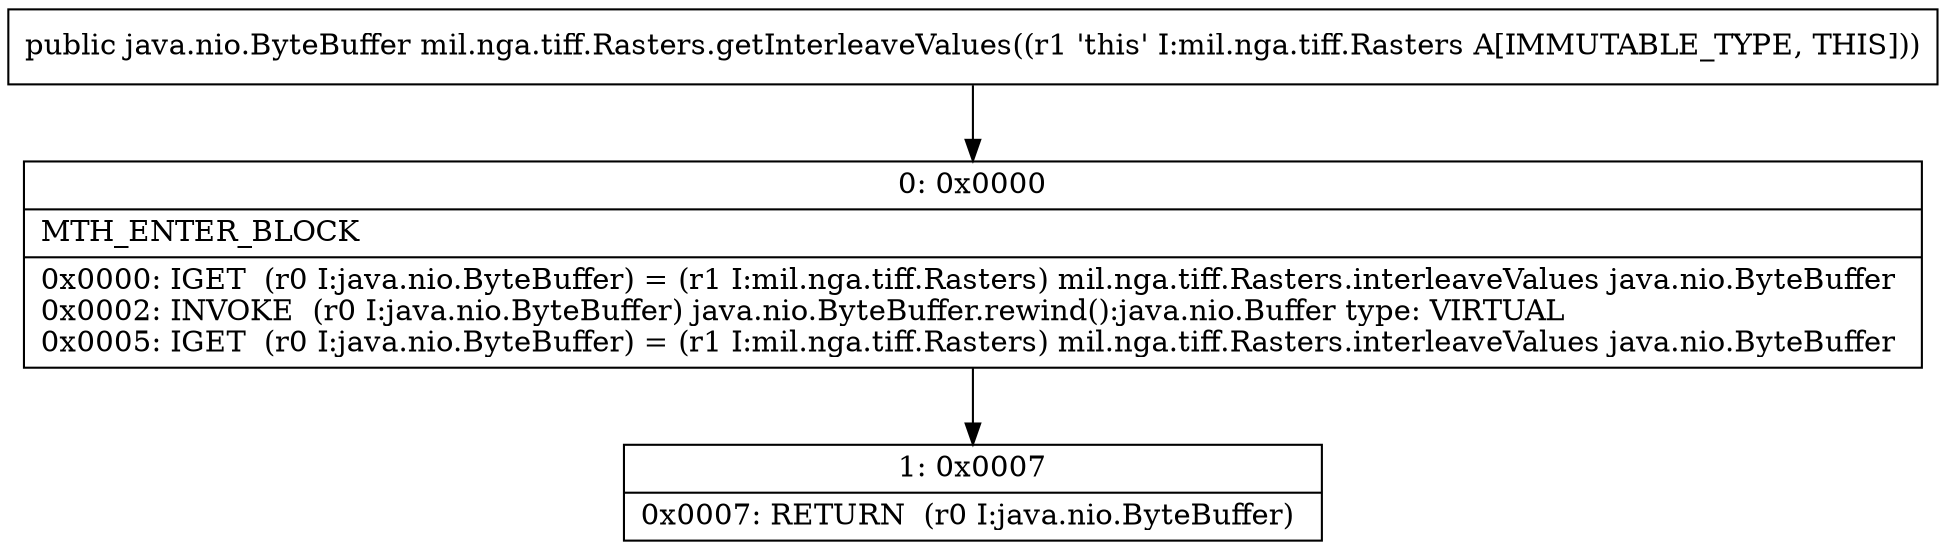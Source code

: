 digraph "CFG formil.nga.tiff.Rasters.getInterleaveValues()Ljava\/nio\/ByteBuffer;" {
Node_0 [shape=record,label="{0\:\ 0x0000|MTH_ENTER_BLOCK\l|0x0000: IGET  (r0 I:java.nio.ByteBuffer) = (r1 I:mil.nga.tiff.Rasters) mil.nga.tiff.Rasters.interleaveValues java.nio.ByteBuffer \l0x0002: INVOKE  (r0 I:java.nio.ByteBuffer) java.nio.ByteBuffer.rewind():java.nio.Buffer type: VIRTUAL \l0x0005: IGET  (r0 I:java.nio.ByteBuffer) = (r1 I:mil.nga.tiff.Rasters) mil.nga.tiff.Rasters.interleaveValues java.nio.ByteBuffer \l}"];
Node_1 [shape=record,label="{1\:\ 0x0007|0x0007: RETURN  (r0 I:java.nio.ByteBuffer) \l}"];
MethodNode[shape=record,label="{public java.nio.ByteBuffer mil.nga.tiff.Rasters.getInterleaveValues((r1 'this' I:mil.nga.tiff.Rasters A[IMMUTABLE_TYPE, THIS])) }"];
MethodNode -> Node_0;
Node_0 -> Node_1;
}

